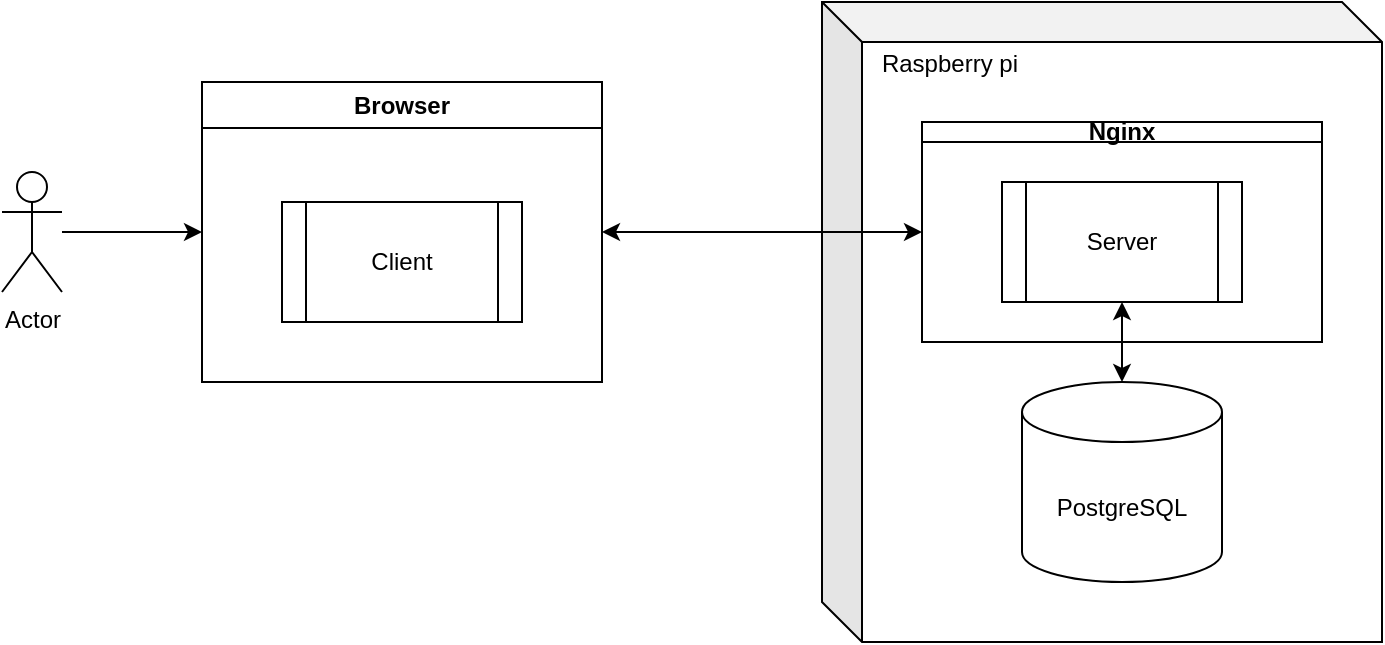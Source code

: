 <mxfile version="22.1.7" type="github">
  <diagram id="prtHgNgQTEPvFCAcTncT" name="Page-1">
    <mxGraphModel dx="838" dy="622" grid="1" gridSize="10" guides="1" tooltips="1" connect="1" arrows="1" fold="1" page="1" pageScale="1" pageWidth="827" pageHeight="1169" math="0" shadow="0">
      <root>
        <mxCell id="0" />
        <mxCell id="1" parent="0" />
        <mxCell id="kq0740LBid8y9CIsRXvq-5" value="Actor" style="shape=umlActor;verticalLabelPosition=bottom;verticalAlign=top;html=1;outlineConnect=0;" vertex="1" parent="1">
          <mxGeometry x="60" y="125" width="30" height="60" as="geometry" />
        </mxCell>
        <mxCell id="kq0740LBid8y9CIsRXvq-9" value="Browser" style="swimlane;whiteSpace=wrap;html=1;" vertex="1" parent="1">
          <mxGeometry x="160" y="80" width="200" height="150" as="geometry" />
        </mxCell>
        <mxCell id="kq0740LBid8y9CIsRXvq-10" value="Client" style="shape=process;whiteSpace=wrap;html=1;backgroundOutline=1;" vertex="1" parent="kq0740LBid8y9CIsRXvq-9">
          <mxGeometry x="40" y="60" width="120" height="60" as="geometry" />
        </mxCell>
        <mxCell id="kq0740LBid8y9CIsRXvq-11" value="" style="group" vertex="1" connectable="0" parent="1">
          <mxGeometry x="470" y="40" width="280" height="320" as="geometry" />
        </mxCell>
        <mxCell id="kq0740LBid8y9CIsRXvq-3" value="Raspberry pi" style="shape=cube;whiteSpace=wrap;html=1;boundedLbl=1;backgroundOutline=1;darkOpacity=0.05;darkOpacity2=0.1;labelPosition=left;verticalLabelPosition=top;align=right;verticalAlign=bottom;spacingBottom=-40;spacingRight=-100;" vertex="1" parent="kq0740LBid8y9CIsRXvq-11">
          <mxGeometry width="280" height="320" as="geometry" />
        </mxCell>
        <mxCell id="kq0740LBid8y9CIsRXvq-1" value="PostgreSQL" style="shape=cylinder3;whiteSpace=wrap;html=1;boundedLbl=1;backgroundOutline=1;size=15;" vertex="1" parent="kq0740LBid8y9CIsRXvq-11">
          <mxGeometry x="100" y="190" width="100" height="100" as="geometry" />
        </mxCell>
        <mxCell id="kq0740LBid8y9CIsRXvq-7" value="" style="endArrow=classic;startArrow=classic;html=1;rounded=0;entryX=0.5;entryY=1;entryDx=0;entryDy=0;exitX=0.5;exitY=0;exitDx=0;exitDy=0;exitPerimeter=0;" edge="1" parent="kq0740LBid8y9CIsRXvq-11" source="kq0740LBid8y9CIsRXvq-1" target="kq0740LBid8y9CIsRXvq-6">
          <mxGeometry width="50" height="50" relative="1" as="geometry">
            <mxPoint x="-150" y="230" as="sourcePoint" />
            <mxPoint x="-100" y="180" as="targetPoint" />
          </mxGeometry>
        </mxCell>
        <mxCell id="kq0740LBid8y9CIsRXvq-8" value="Nginx" style="swimlane;whiteSpace=wrap;html=1;startSize=10;" vertex="1" parent="kq0740LBid8y9CIsRXvq-11">
          <mxGeometry x="50" y="60" width="200" height="110" as="geometry" />
        </mxCell>
        <mxCell id="kq0740LBid8y9CIsRXvq-6" value="Server" style="shape=process;whiteSpace=wrap;html=1;backgroundOutline=1;" vertex="1" parent="kq0740LBid8y9CIsRXvq-8">
          <mxGeometry x="40" y="30" width="120" height="60" as="geometry" />
        </mxCell>
        <mxCell id="kq0740LBid8y9CIsRXvq-12" value="" style="endArrow=classic;startArrow=classic;html=1;rounded=0;entryX=0;entryY=0.5;entryDx=0;entryDy=0;exitX=1;exitY=0.5;exitDx=0;exitDy=0;" edge="1" parent="1" source="kq0740LBid8y9CIsRXvq-9" target="kq0740LBid8y9CIsRXvq-8">
          <mxGeometry width="50" height="50" relative="1" as="geometry">
            <mxPoint x="310" y="270" as="sourcePoint" />
            <mxPoint x="360" y="220" as="targetPoint" />
          </mxGeometry>
        </mxCell>
        <mxCell id="kq0740LBid8y9CIsRXvq-13" value="" style="endArrow=classic;html=1;rounded=0;entryX=0;entryY=0.5;entryDx=0;entryDy=0;" edge="1" parent="1" source="kq0740LBid8y9CIsRXvq-5" target="kq0740LBid8y9CIsRXvq-9">
          <mxGeometry width="50" height="50" relative="1" as="geometry">
            <mxPoint x="310" y="270" as="sourcePoint" />
            <mxPoint x="360" y="220" as="targetPoint" />
          </mxGeometry>
        </mxCell>
      </root>
    </mxGraphModel>
  </diagram>
</mxfile>
